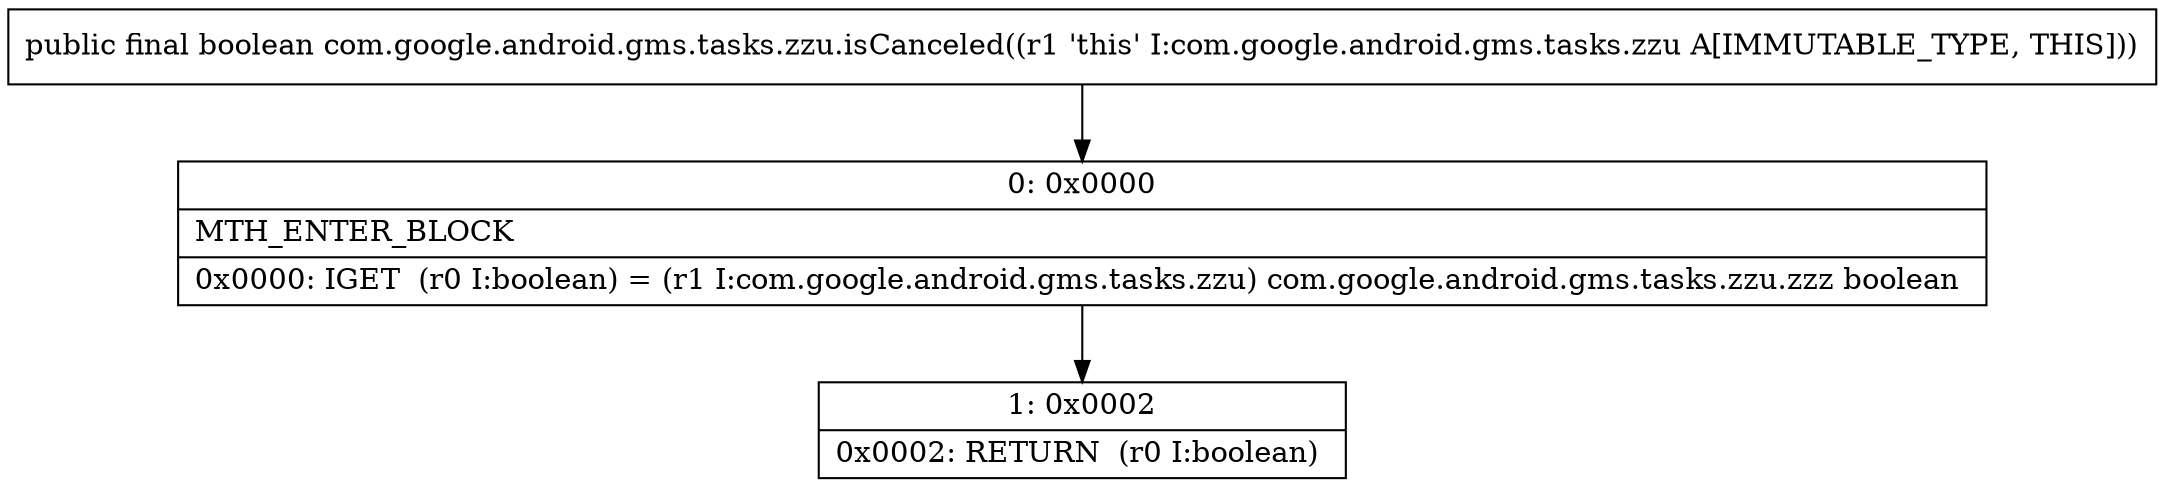 digraph "CFG forcom.google.android.gms.tasks.zzu.isCanceled()Z" {
Node_0 [shape=record,label="{0\:\ 0x0000|MTH_ENTER_BLOCK\l|0x0000: IGET  (r0 I:boolean) = (r1 I:com.google.android.gms.tasks.zzu) com.google.android.gms.tasks.zzu.zzz boolean \l}"];
Node_1 [shape=record,label="{1\:\ 0x0002|0x0002: RETURN  (r0 I:boolean) \l}"];
MethodNode[shape=record,label="{public final boolean com.google.android.gms.tasks.zzu.isCanceled((r1 'this' I:com.google.android.gms.tasks.zzu A[IMMUTABLE_TYPE, THIS])) }"];
MethodNode -> Node_0;
Node_0 -> Node_1;
}

